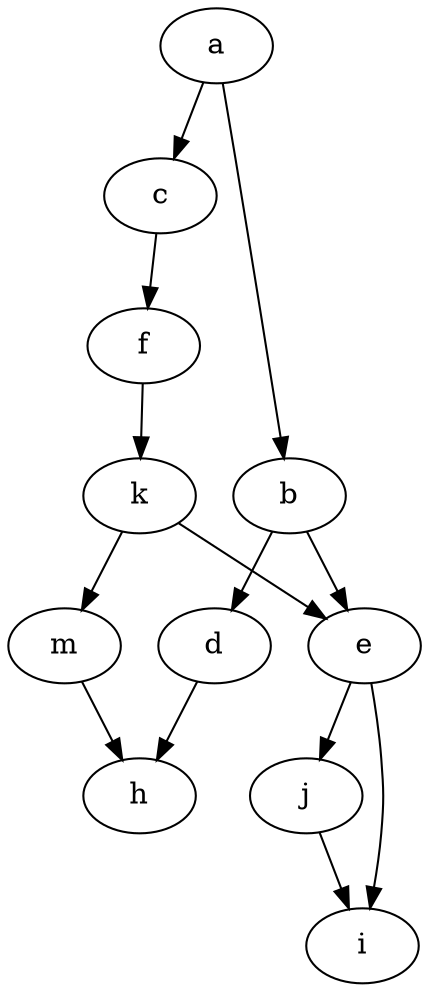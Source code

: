 digraph{
    a -> b;
    a -> c;
    b -> d;
    b -> e;
    c -> f;
    d -> h;
    e -> i;
    e -> j;
    f -> k;
    k -> e;
    j -> i
    k -> m;
    m -> h;
}